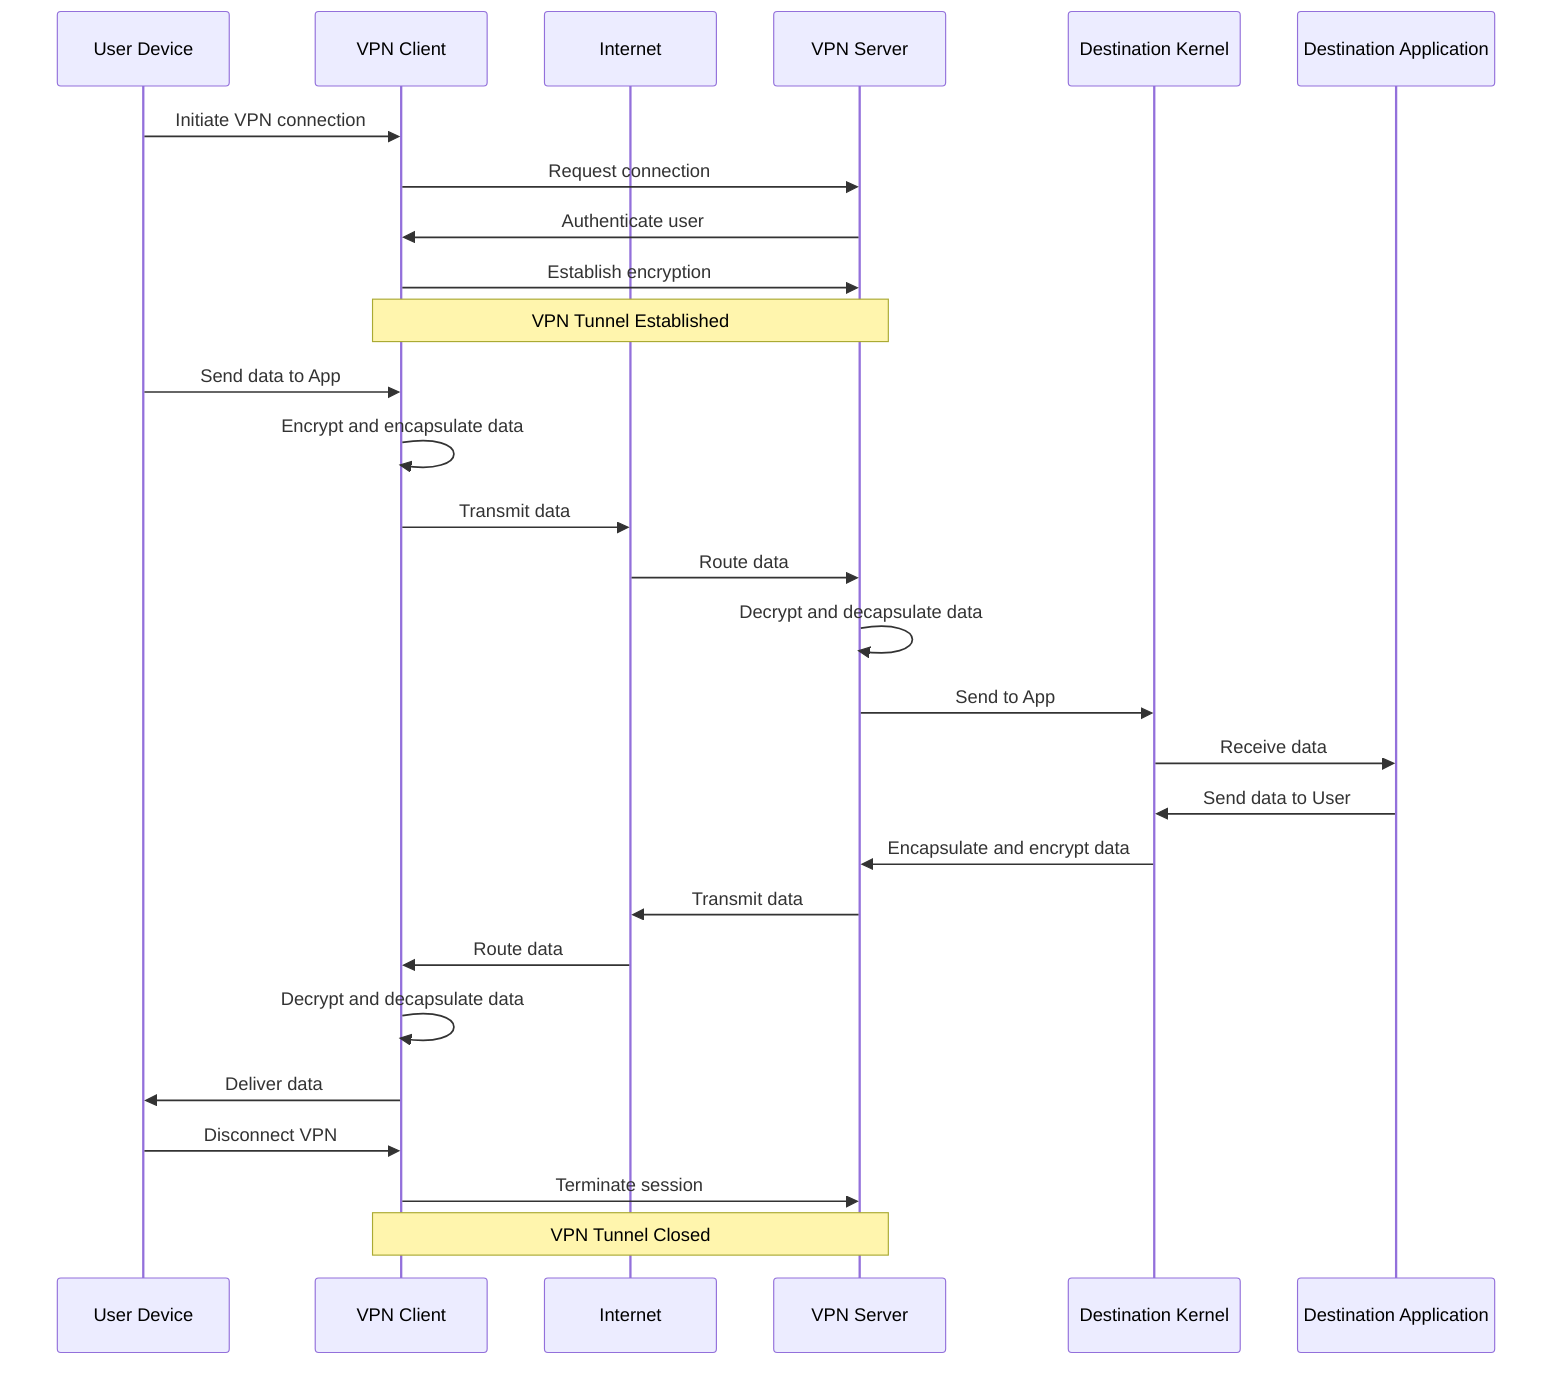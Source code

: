 sequenceDiagram
    participant User as User Device
    participant Client as VPN Client
    participant Internet as Internet
    participant Server as VPN Server
    participant Kernel as Destination Kernel
    participant App as Destination Application

    %% VPN Connection Establishment
    User->>Client: Initiate VPN connection
    Client->>Server: Request connection
    Server->>Client: Authenticate user
    Client->>Server: Establish encryption
    Note over Client,Server: VPN Tunnel Established

    %% Data Transmission from User to Destination
    User->>Client: Send data to App
    Client->>Client: Encrypt and encapsulate data
    Client->>Internet: Transmit data
    Internet->>Server: Route data
    Server->>Server: Decrypt and decapsulate data
    Server->>Kernel: Send to App
    Kernel->>App: Receive data

    %% Data Transmission from Destination to User
    App->>Kernel: Send data to User
    Kernel->>Server: Encapsulate and encrypt data
    Server->>Internet: Transmit data
    Internet->>Client: Route data
    Client->>Client: Decrypt and decapsulate data
    Client->>User: Deliver data

    %% VPN Tunnel Teardown (Optional)
    User->>Client: Disconnect VPN
    Client->>Server: Terminate session
    Note over Client,Server: VPN Tunnel Closed